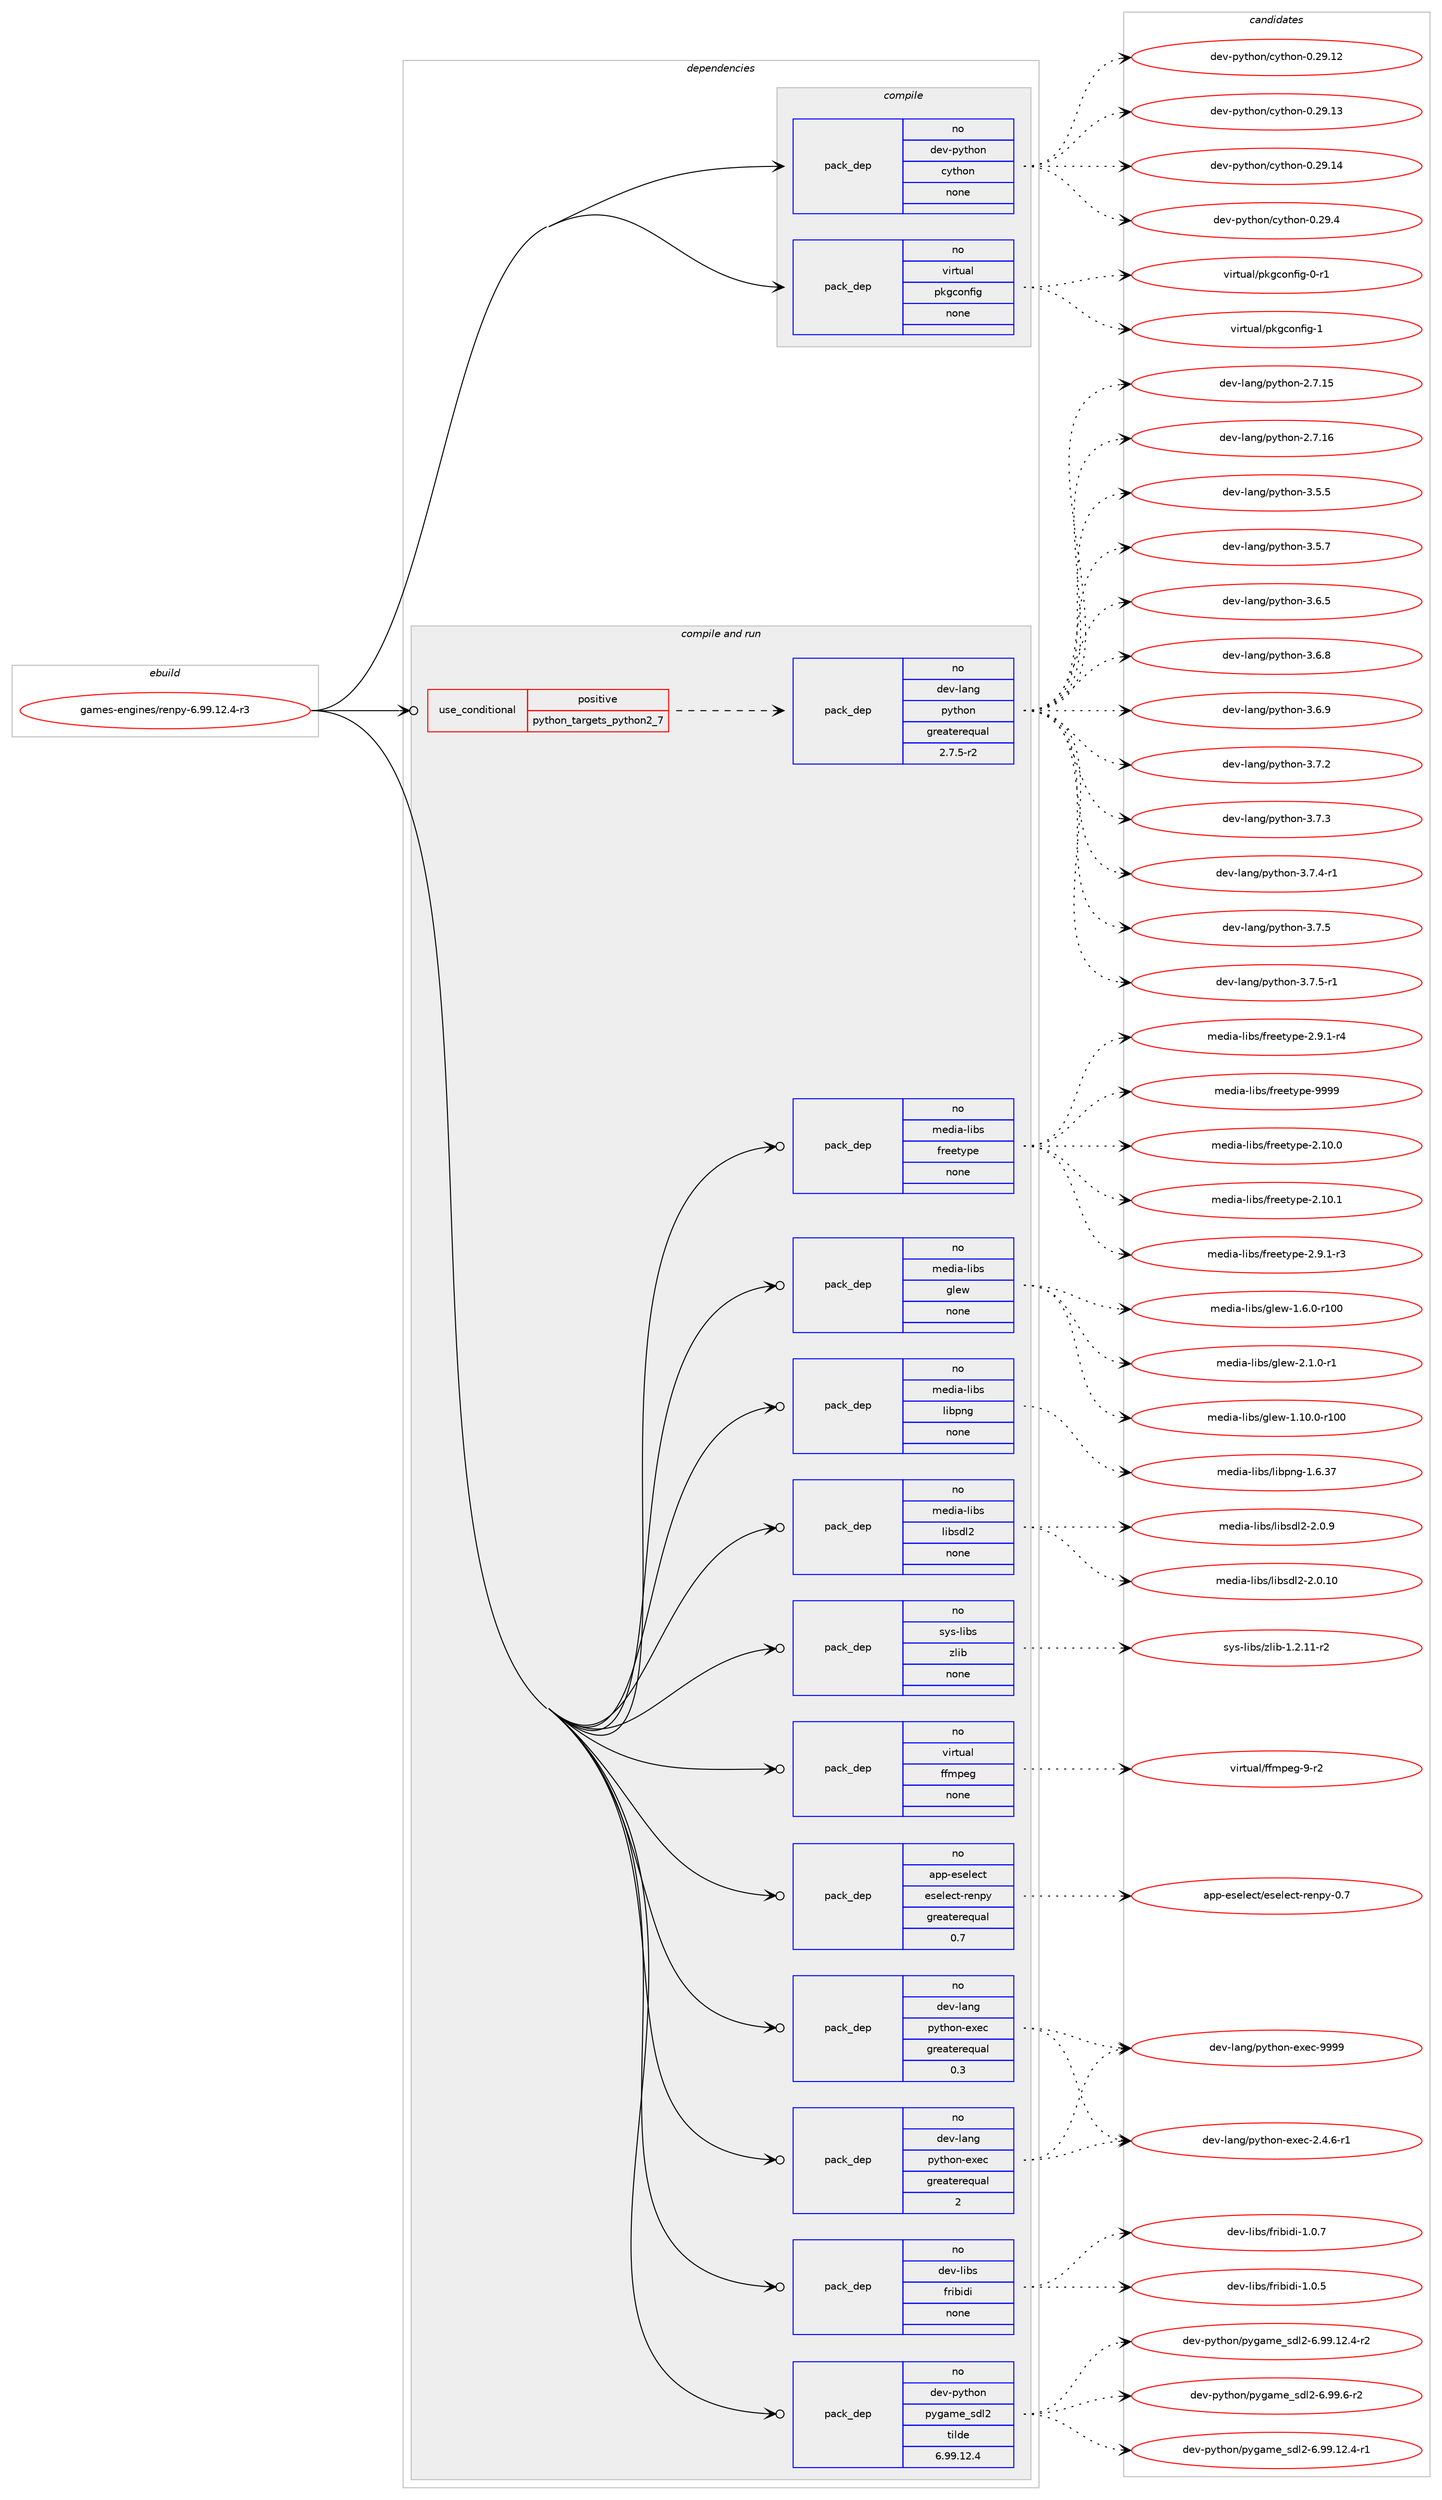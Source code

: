 digraph prolog {

# *************
# Graph options
# *************

newrank=true;
concentrate=true;
compound=true;
graph [rankdir=LR,fontname=Helvetica,fontsize=10,ranksep=1.5];#, ranksep=2.5, nodesep=0.2];
edge  [arrowhead=vee];
node  [fontname=Helvetica,fontsize=10];

# **********
# The ebuild
# **********

subgraph cluster_leftcol {
color=gray;
rank=same;
label=<<i>ebuild</i>>;
id [label="games-engines/renpy-6.99.12.4-r3", color=red, width=4, href="../games-engines/renpy-6.99.12.4-r3.svg"];
}

# ****************
# The dependencies
# ****************

subgraph cluster_midcol {
color=gray;
label=<<i>dependencies</i>>;
subgraph cluster_compile {
fillcolor="#eeeeee";
style=filled;
label=<<i>compile</i>>;
subgraph pack542244 {
dependency739108 [label=<<TABLE BORDER="0" CELLBORDER="1" CELLSPACING="0" CELLPADDING="4" WIDTH="220"><TR><TD ROWSPAN="6" CELLPADDING="30">pack_dep</TD></TR><TR><TD WIDTH="110">no</TD></TR><TR><TD>dev-python</TD></TR><TR><TD>cython</TD></TR><TR><TD>none</TD></TR><TR><TD></TD></TR></TABLE>>, shape=none, color=blue];
}
id:e -> dependency739108:w [weight=20,style="solid",arrowhead="vee"];
subgraph pack542245 {
dependency739109 [label=<<TABLE BORDER="0" CELLBORDER="1" CELLSPACING="0" CELLPADDING="4" WIDTH="220"><TR><TD ROWSPAN="6" CELLPADDING="30">pack_dep</TD></TR><TR><TD WIDTH="110">no</TD></TR><TR><TD>virtual</TD></TR><TR><TD>pkgconfig</TD></TR><TR><TD>none</TD></TR><TR><TD></TD></TR></TABLE>>, shape=none, color=blue];
}
id:e -> dependency739109:w [weight=20,style="solid",arrowhead="vee"];
}
subgraph cluster_compileandrun {
fillcolor="#eeeeee";
style=filled;
label=<<i>compile and run</i>>;
subgraph cond184533 {
dependency739110 [label=<<TABLE BORDER="0" CELLBORDER="1" CELLSPACING="0" CELLPADDING="4"><TR><TD ROWSPAN="3" CELLPADDING="10">use_conditional</TD></TR><TR><TD>positive</TD></TR><TR><TD>python_targets_python2_7</TD></TR></TABLE>>, shape=none, color=red];
subgraph pack542246 {
dependency739111 [label=<<TABLE BORDER="0" CELLBORDER="1" CELLSPACING="0" CELLPADDING="4" WIDTH="220"><TR><TD ROWSPAN="6" CELLPADDING="30">pack_dep</TD></TR><TR><TD WIDTH="110">no</TD></TR><TR><TD>dev-lang</TD></TR><TR><TD>python</TD></TR><TR><TD>greaterequal</TD></TR><TR><TD>2.7.5-r2</TD></TR></TABLE>>, shape=none, color=blue];
}
dependency739110:e -> dependency739111:w [weight=20,style="dashed",arrowhead="vee"];
}
id:e -> dependency739110:w [weight=20,style="solid",arrowhead="odotvee"];
subgraph pack542247 {
dependency739112 [label=<<TABLE BORDER="0" CELLBORDER="1" CELLSPACING="0" CELLPADDING="4" WIDTH="220"><TR><TD ROWSPAN="6" CELLPADDING="30">pack_dep</TD></TR><TR><TD WIDTH="110">no</TD></TR><TR><TD>app-eselect</TD></TR><TR><TD>eselect-renpy</TD></TR><TR><TD>greaterequal</TD></TR><TR><TD>0.7</TD></TR></TABLE>>, shape=none, color=blue];
}
id:e -> dependency739112:w [weight=20,style="solid",arrowhead="odotvee"];
subgraph pack542248 {
dependency739113 [label=<<TABLE BORDER="0" CELLBORDER="1" CELLSPACING="0" CELLPADDING="4" WIDTH="220"><TR><TD ROWSPAN="6" CELLPADDING="30">pack_dep</TD></TR><TR><TD WIDTH="110">no</TD></TR><TR><TD>dev-lang</TD></TR><TR><TD>python-exec</TD></TR><TR><TD>greaterequal</TD></TR><TR><TD>0.3</TD></TR></TABLE>>, shape=none, color=blue];
}
id:e -> dependency739113:w [weight=20,style="solid",arrowhead="odotvee"];
subgraph pack542249 {
dependency739114 [label=<<TABLE BORDER="0" CELLBORDER="1" CELLSPACING="0" CELLPADDING="4" WIDTH="220"><TR><TD ROWSPAN="6" CELLPADDING="30">pack_dep</TD></TR><TR><TD WIDTH="110">no</TD></TR><TR><TD>dev-lang</TD></TR><TR><TD>python-exec</TD></TR><TR><TD>greaterequal</TD></TR><TR><TD>2</TD></TR></TABLE>>, shape=none, color=blue];
}
id:e -> dependency739114:w [weight=20,style="solid",arrowhead="odotvee"];
subgraph pack542250 {
dependency739115 [label=<<TABLE BORDER="0" CELLBORDER="1" CELLSPACING="0" CELLPADDING="4" WIDTH="220"><TR><TD ROWSPAN="6" CELLPADDING="30">pack_dep</TD></TR><TR><TD WIDTH="110">no</TD></TR><TR><TD>dev-libs</TD></TR><TR><TD>fribidi</TD></TR><TR><TD>none</TD></TR><TR><TD></TD></TR></TABLE>>, shape=none, color=blue];
}
id:e -> dependency739115:w [weight=20,style="solid",arrowhead="odotvee"];
subgraph pack542251 {
dependency739116 [label=<<TABLE BORDER="0" CELLBORDER="1" CELLSPACING="0" CELLPADDING="4" WIDTH="220"><TR><TD ROWSPAN="6" CELLPADDING="30">pack_dep</TD></TR><TR><TD WIDTH="110">no</TD></TR><TR><TD>dev-python</TD></TR><TR><TD>pygame_sdl2</TD></TR><TR><TD>tilde</TD></TR><TR><TD>6.99.12.4</TD></TR></TABLE>>, shape=none, color=blue];
}
id:e -> dependency739116:w [weight=20,style="solid",arrowhead="odotvee"];
subgraph pack542252 {
dependency739117 [label=<<TABLE BORDER="0" CELLBORDER="1" CELLSPACING="0" CELLPADDING="4" WIDTH="220"><TR><TD ROWSPAN="6" CELLPADDING="30">pack_dep</TD></TR><TR><TD WIDTH="110">no</TD></TR><TR><TD>media-libs</TD></TR><TR><TD>freetype</TD></TR><TR><TD>none</TD></TR><TR><TD></TD></TR></TABLE>>, shape=none, color=blue];
}
id:e -> dependency739117:w [weight=20,style="solid",arrowhead="odotvee"];
subgraph pack542253 {
dependency739118 [label=<<TABLE BORDER="0" CELLBORDER="1" CELLSPACING="0" CELLPADDING="4" WIDTH="220"><TR><TD ROWSPAN="6" CELLPADDING="30">pack_dep</TD></TR><TR><TD WIDTH="110">no</TD></TR><TR><TD>media-libs</TD></TR><TR><TD>glew</TD></TR><TR><TD>none</TD></TR><TR><TD></TD></TR></TABLE>>, shape=none, color=blue];
}
id:e -> dependency739118:w [weight=20,style="solid",arrowhead="odotvee"];
subgraph pack542254 {
dependency739119 [label=<<TABLE BORDER="0" CELLBORDER="1" CELLSPACING="0" CELLPADDING="4" WIDTH="220"><TR><TD ROWSPAN="6" CELLPADDING="30">pack_dep</TD></TR><TR><TD WIDTH="110">no</TD></TR><TR><TD>media-libs</TD></TR><TR><TD>libpng</TD></TR><TR><TD>none</TD></TR><TR><TD></TD></TR></TABLE>>, shape=none, color=blue];
}
id:e -> dependency739119:w [weight=20,style="solid",arrowhead="odotvee"];
subgraph pack542255 {
dependency739120 [label=<<TABLE BORDER="0" CELLBORDER="1" CELLSPACING="0" CELLPADDING="4" WIDTH="220"><TR><TD ROWSPAN="6" CELLPADDING="30">pack_dep</TD></TR><TR><TD WIDTH="110">no</TD></TR><TR><TD>media-libs</TD></TR><TR><TD>libsdl2</TD></TR><TR><TD>none</TD></TR><TR><TD></TD></TR></TABLE>>, shape=none, color=blue];
}
id:e -> dependency739120:w [weight=20,style="solid",arrowhead="odotvee"];
subgraph pack542256 {
dependency739121 [label=<<TABLE BORDER="0" CELLBORDER="1" CELLSPACING="0" CELLPADDING="4" WIDTH="220"><TR><TD ROWSPAN="6" CELLPADDING="30">pack_dep</TD></TR><TR><TD WIDTH="110">no</TD></TR><TR><TD>sys-libs</TD></TR><TR><TD>zlib</TD></TR><TR><TD>none</TD></TR><TR><TD></TD></TR></TABLE>>, shape=none, color=blue];
}
id:e -> dependency739121:w [weight=20,style="solid",arrowhead="odotvee"];
subgraph pack542257 {
dependency739122 [label=<<TABLE BORDER="0" CELLBORDER="1" CELLSPACING="0" CELLPADDING="4" WIDTH="220"><TR><TD ROWSPAN="6" CELLPADDING="30">pack_dep</TD></TR><TR><TD WIDTH="110">no</TD></TR><TR><TD>virtual</TD></TR><TR><TD>ffmpeg</TD></TR><TR><TD>none</TD></TR><TR><TD></TD></TR></TABLE>>, shape=none, color=blue];
}
id:e -> dependency739122:w [weight=20,style="solid",arrowhead="odotvee"];
}
subgraph cluster_run {
fillcolor="#eeeeee";
style=filled;
label=<<i>run</i>>;
}
}

# **************
# The candidates
# **************

subgraph cluster_choices {
rank=same;
color=gray;
label=<<i>candidates</i>>;

subgraph choice542244 {
color=black;
nodesep=1;
choice1001011184511212111610411111047991211161041111104548465057464950 [label="dev-python/cython-0.29.12", color=red, width=4,href="../dev-python/cython-0.29.12.svg"];
choice1001011184511212111610411111047991211161041111104548465057464951 [label="dev-python/cython-0.29.13", color=red, width=4,href="../dev-python/cython-0.29.13.svg"];
choice1001011184511212111610411111047991211161041111104548465057464952 [label="dev-python/cython-0.29.14", color=red, width=4,href="../dev-python/cython-0.29.14.svg"];
choice10010111845112121116104111110479912111610411111045484650574652 [label="dev-python/cython-0.29.4", color=red, width=4,href="../dev-python/cython-0.29.4.svg"];
dependency739108:e -> choice1001011184511212111610411111047991211161041111104548465057464950:w [style=dotted,weight="100"];
dependency739108:e -> choice1001011184511212111610411111047991211161041111104548465057464951:w [style=dotted,weight="100"];
dependency739108:e -> choice1001011184511212111610411111047991211161041111104548465057464952:w [style=dotted,weight="100"];
dependency739108:e -> choice10010111845112121116104111110479912111610411111045484650574652:w [style=dotted,weight="100"];
}
subgraph choice542245 {
color=black;
nodesep=1;
choice11810511411611797108471121071039911111010210510345484511449 [label="virtual/pkgconfig-0-r1", color=red, width=4,href="../virtual/pkgconfig-0-r1.svg"];
choice1181051141161179710847112107103991111101021051034549 [label="virtual/pkgconfig-1", color=red, width=4,href="../virtual/pkgconfig-1.svg"];
dependency739109:e -> choice11810511411611797108471121071039911111010210510345484511449:w [style=dotted,weight="100"];
dependency739109:e -> choice1181051141161179710847112107103991111101021051034549:w [style=dotted,weight="100"];
}
subgraph choice542246 {
color=black;
nodesep=1;
choice10010111845108971101034711212111610411111045504655464953 [label="dev-lang/python-2.7.15", color=red, width=4,href="../dev-lang/python-2.7.15.svg"];
choice10010111845108971101034711212111610411111045504655464954 [label="dev-lang/python-2.7.16", color=red, width=4,href="../dev-lang/python-2.7.16.svg"];
choice100101118451089711010347112121116104111110455146534653 [label="dev-lang/python-3.5.5", color=red, width=4,href="../dev-lang/python-3.5.5.svg"];
choice100101118451089711010347112121116104111110455146534655 [label="dev-lang/python-3.5.7", color=red, width=4,href="../dev-lang/python-3.5.7.svg"];
choice100101118451089711010347112121116104111110455146544653 [label="dev-lang/python-3.6.5", color=red, width=4,href="../dev-lang/python-3.6.5.svg"];
choice100101118451089711010347112121116104111110455146544656 [label="dev-lang/python-3.6.8", color=red, width=4,href="../dev-lang/python-3.6.8.svg"];
choice100101118451089711010347112121116104111110455146544657 [label="dev-lang/python-3.6.9", color=red, width=4,href="../dev-lang/python-3.6.9.svg"];
choice100101118451089711010347112121116104111110455146554650 [label="dev-lang/python-3.7.2", color=red, width=4,href="../dev-lang/python-3.7.2.svg"];
choice100101118451089711010347112121116104111110455146554651 [label="dev-lang/python-3.7.3", color=red, width=4,href="../dev-lang/python-3.7.3.svg"];
choice1001011184510897110103471121211161041111104551465546524511449 [label="dev-lang/python-3.7.4-r1", color=red, width=4,href="../dev-lang/python-3.7.4-r1.svg"];
choice100101118451089711010347112121116104111110455146554653 [label="dev-lang/python-3.7.5", color=red, width=4,href="../dev-lang/python-3.7.5.svg"];
choice1001011184510897110103471121211161041111104551465546534511449 [label="dev-lang/python-3.7.5-r1", color=red, width=4,href="../dev-lang/python-3.7.5-r1.svg"];
dependency739111:e -> choice10010111845108971101034711212111610411111045504655464953:w [style=dotted,weight="100"];
dependency739111:e -> choice10010111845108971101034711212111610411111045504655464954:w [style=dotted,weight="100"];
dependency739111:e -> choice100101118451089711010347112121116104111110455146534653:w [style=dotted,weight="100"];
dependency739111:e -> choice100101118451089711010347112121116104111110455146534655:w [style=dotted,weight="100"];
dependency739111:e -> choice100101118451089711010347112121116104111110455146544653:w [style=dotted,weight="100"];
dependency739111:e -> choice100101118451089711010347112121116104111110455146544656:w [style=dotted,weight="100"];
dependency739111:e -> choice100101118451089711010347112121116104111110455146544657:w [style=dotted,weight="100"];
dependency739111:e -> choice100101118451089711010347112121116104111110455146554650:w [style=dotted,weight="100"];
dependency739111:e -> choice100101118451089711010347112121116104111110455146554651:w [style=dotted,weight="100"];
dependency739111:e -> choice1001011184510897110103471121211161041111104551465546524511449:w [style=dotted,weight="100"];
dependency739111:e -> choice100101118451089711010347112121116104111110455146554653:w [style=dotted,weight="100"];
dependency739111:e -> choice1001011184510897110103471121211161041111104551465546534511449:w [style=dotted,weight="100"];
}
subgraph choice542247 {
color=black;
nodesep=1;
choice97112112451011151011081019911647101115101108101991164511410111011212145484655 [label="app-eselect/eselect-renpy-0.7", color=red, width=4,href="../app-eselect/eselect-renpy-0.7.svg"];
dependency739112:e -> choice97112112451011151011081019911647101115101108101991164511410111011212145484655:w [style=dotted,weight="100"];
}
subgraph choice542248 {
color=black;
nodesep=1;
choice10010111845108971101034711212111610411111045101120101994550465246544511449 [label="dev-lang/python-exec-2.4.6-r1", color=red, width=4,href="../dev-lang/python-exec-2.4.6-r1.svg"];
choice10010111845108971101034711212111610411111045101120101994557575757 [label="dev-lang/python-exec-9999", color=red, width=4,href="../dev-lang/python-exec-9999.svg"];
dependency739113:e -> choice10010111845108971101034711212111610411111045101120101994550465246544511449:w [style=dotted,weight="100"];
dependency739113:e -> choice10010111845108971101034711212111610411111045101120101994557575757:w [style=dotted,weight="100"];
}
subgraph choice542249 {
color=black;
nodesep=1;
choice10010111845108971101034711212111610411111045101120101994550465246544511449 [label="dev-lang/python-exec-2.4.6-r1", color=red, width=4,href="../dev-lang/python-exec-2.4.6-r1.svg"];
choice10010111845108971101034711212111610411111045101120101994557575757 [label="dev-lang/python-exec-9999", color=red, width=4,href="../dev-lang/python-exec-9999.svg"];
dependency739114:e -> choice10010111845108971101034711212111610411111045101120101994550465246544511449:w [style=dotted,weight="100"];
dependency739114:e -> choice10010111845108971101034711212111610411111045101120101994557575757:w [style=dotted,weight="100"];
}
subgraph choice542250 {
color=black;
nodesep=1;
choice10010111845108105981154710211410598105100105454946484653 [label="dev-libs/fribidi-1.0.5", color=red, width=4,href="../dev-libs/fribidi-1.0.5.svg"];
choice10010111845108105981154710211410598105100105454946484655 [label="dev-libs/fribidi-1.0.7", color=red, width=4,href="../dev-libs/fribidi-1.0.7.svg"];
dependency739115:e -> choice10010111845108105981154710211410598105100105454946484653:w [style=dotted,weight="100"];
dependency739115:e -> choice10010111845108105981154710211410598105100105454946484655:w [style=dotted,weight="100"];
}
subgraph choice542251 {
color=black;
nodesep=1;
choice1001011184511212111610411111047112121103971091019511510010850455446575746495046524511449 [label="dev-python/pygame_sdl2-6.99.12.4-r1", color=red, width=4,href="../dev-python/pygame_sdl2-6.99.12.4-r1.svg"];
choice1001011184511212111610411111047112121103971091019511510010850455446575746495046524511450 [label="dev-python/pygame_sdl2-6.99.12.4-r2", color=red, width=4,href="../dev-python/pygame_sdl2-6.99.12.4-r2.svg"];
choice1001011184511212111610411111047112121103971091019511510010850455446575746544511450 [label="dev-python/pygame_sdl2-6.99.6-r2", color=red, width=4,href="../dev-python/pygame_sdl2-6.99.6-r2.svg"];
dependency739116:e -> choice1001011184511212111610411111047112121103971091019511510010850455446575746495046524511449:w [style=dotted,weight="100"];
dependency739116:e -> choice1001011184511212111610411111047112121103971091019511510010850455446575746495046524511450:w [style=dotted,weight="100"];
dependency739116:e -> choice1001011184511212111610411111047112121103971091019511510010850455446575746544511450:w [style=dotted,weight="100"];
}
subgraph choice542252 {
color=black;
nodesep=1;
choice1091011001059745108105981154710211410110111612111210145504649484648 [label="media-libs/freetype-2.10.0", color=red, width=4,href="../media-libs/freetype-2.10.0.svg"];
choice1091011001059745108105981154710211410110111612111210145504649484649 [label="media-libs/freetype-2.10.1", color=red, width=4,href="../media-libs/freetype-2.10.1.svg"];
choice109101100105974510810598115471021141011011161211121014550465746494511451 [label="media-libs/freetype-2.9.1-r3", color=red, width=4,href="../media-libs/freetype-2.9.1-r3.svg"];
choice109101100105974510810598115471021141011011161211121014550465746494511452 [label="media-libs/freetype-2.9.1-r4", color=red, width=4,href="../media-libs/freetype-2.9.1-r4.svg"];
choice109101100105974510810598115471021141011011161211121014557575757 [label="media-libs/freetype-9999", color=red, width=4,href="../media-libs/freetype-9999.svg"];
dependency739117:e -> choice1091011001059745108105981154710211410110111612111210145504649484648:w [style=dotted,weight="100"];
dependency739117:e -> choice1091011001059745108105981154710211410110111612111210145504649484649:w [style=dotted,weight="100"];
dependency739117:e -> choice109101100105974510810598115471021141011011161211121014550465746494511451:w [style=dotted,weight="100"];
dependency739117:e -> choice109101100105974510810598115471021141011011161211121014550465746494511452:w [style=dotted,weight="100"];
dependency739117:e -> choice109101100105974510810598115471021141011011161211121014557575757:w [style=dotted,weight="100"];
}
subgraph choice542253 {
color=black;
nodesep=1;
choice109101100105974510810598115471031081011194549464948464845114494848 [label="media-libs/glew-1.10.0-r100", color=red, width=4,href="../media-libs/glew-1.10.0-r100.svg"];
choice1091011001059745108105981154710310810111945494654464845114494848 [label="media-libs/glew-1.6.0-r100", color=red, width=4,href="../media-libs/glew-1.6.0-r100.svg"];
choice109101100105974510810598115471031081011194550464946484511449 [label="media-libs/glew-2.1.0-r1", color=red, width=4,href="../media-libs/glew-2.1.0-r1.svg"];
dependency739118:e -> choice109101100105974510810598115471031081011194549464948464845114494848:w [style=dotted,weight="100"];
dependency739118:e -> choice1091011001059745108105981154710310810111945494654464845114494848:w [style=dotted,weight="100"];
dependency739118:e -> choice109101100105974510810598115471031081011194550464946484511449:w [style=dotted,weight="100"];
}
subgraph choice542254 {
color=black;
nodesep=1;
choice109101100105974510810598115471081059811211010345494654465155 [label="media-libs/libpng-1.6.37", color=red, width=4,href="../media-libs/libpng-1.6.37.svg"];
dependency739119:e -> choice109101100105974510810598115471081059811211010345494654465155:w [style=dotted,weight="100"];
}
subgraph choice542255 {
color=black;
nodesep=1;
choice10910110010597451081059811547108105981151001085045504648464948 [label="media-libs/libsdl2-2.0.10", color=red, width=4,href="../media-libs/libsdl2-2.0.10.svg"];
choice109101100105974510810598115471081059811510010850455046484657 [label="media-libs/libsdl2-2.0.9", color=red, width=4,href="../media-libs/libsdl2-2.0.9.svg"];
dependency739120:e -> choice10910110010597451081059811547108105981151001085045504648464948:w [style=dotted,weight="100"];
dependency739120:e -> choice109101100105974510810598115471081059811510010850455046484657:w [style=dotted,weight="100"];
}
subgraph choice542256 {
color=black;
nodesep=1;
choice11512111545108105981154712210810598454946504649494511450 [label="sys-libs/zlib-1.2.11-r2", color=red, width=4,href="../sys-libs/zlib-1.2.11-r2.svg"];
dependency739121:e -> choice11512111545108105981154712210810598454946504649494511450:w [style=dotted,weight="100"];
}
subgraph choice542257 {
color=black;
nodesep=1;
choice118105114116117971084710210210911210110345574511450 [label="virtual/ffmpeg-9-r2", color=red, width=4,href="../virtual/ffmpeg-9-r2.svg"];
dependency739122:e -> choice118105114116117971084710210210911210110345574511450:w [style=dotted,weight="100"];
}
}

}
